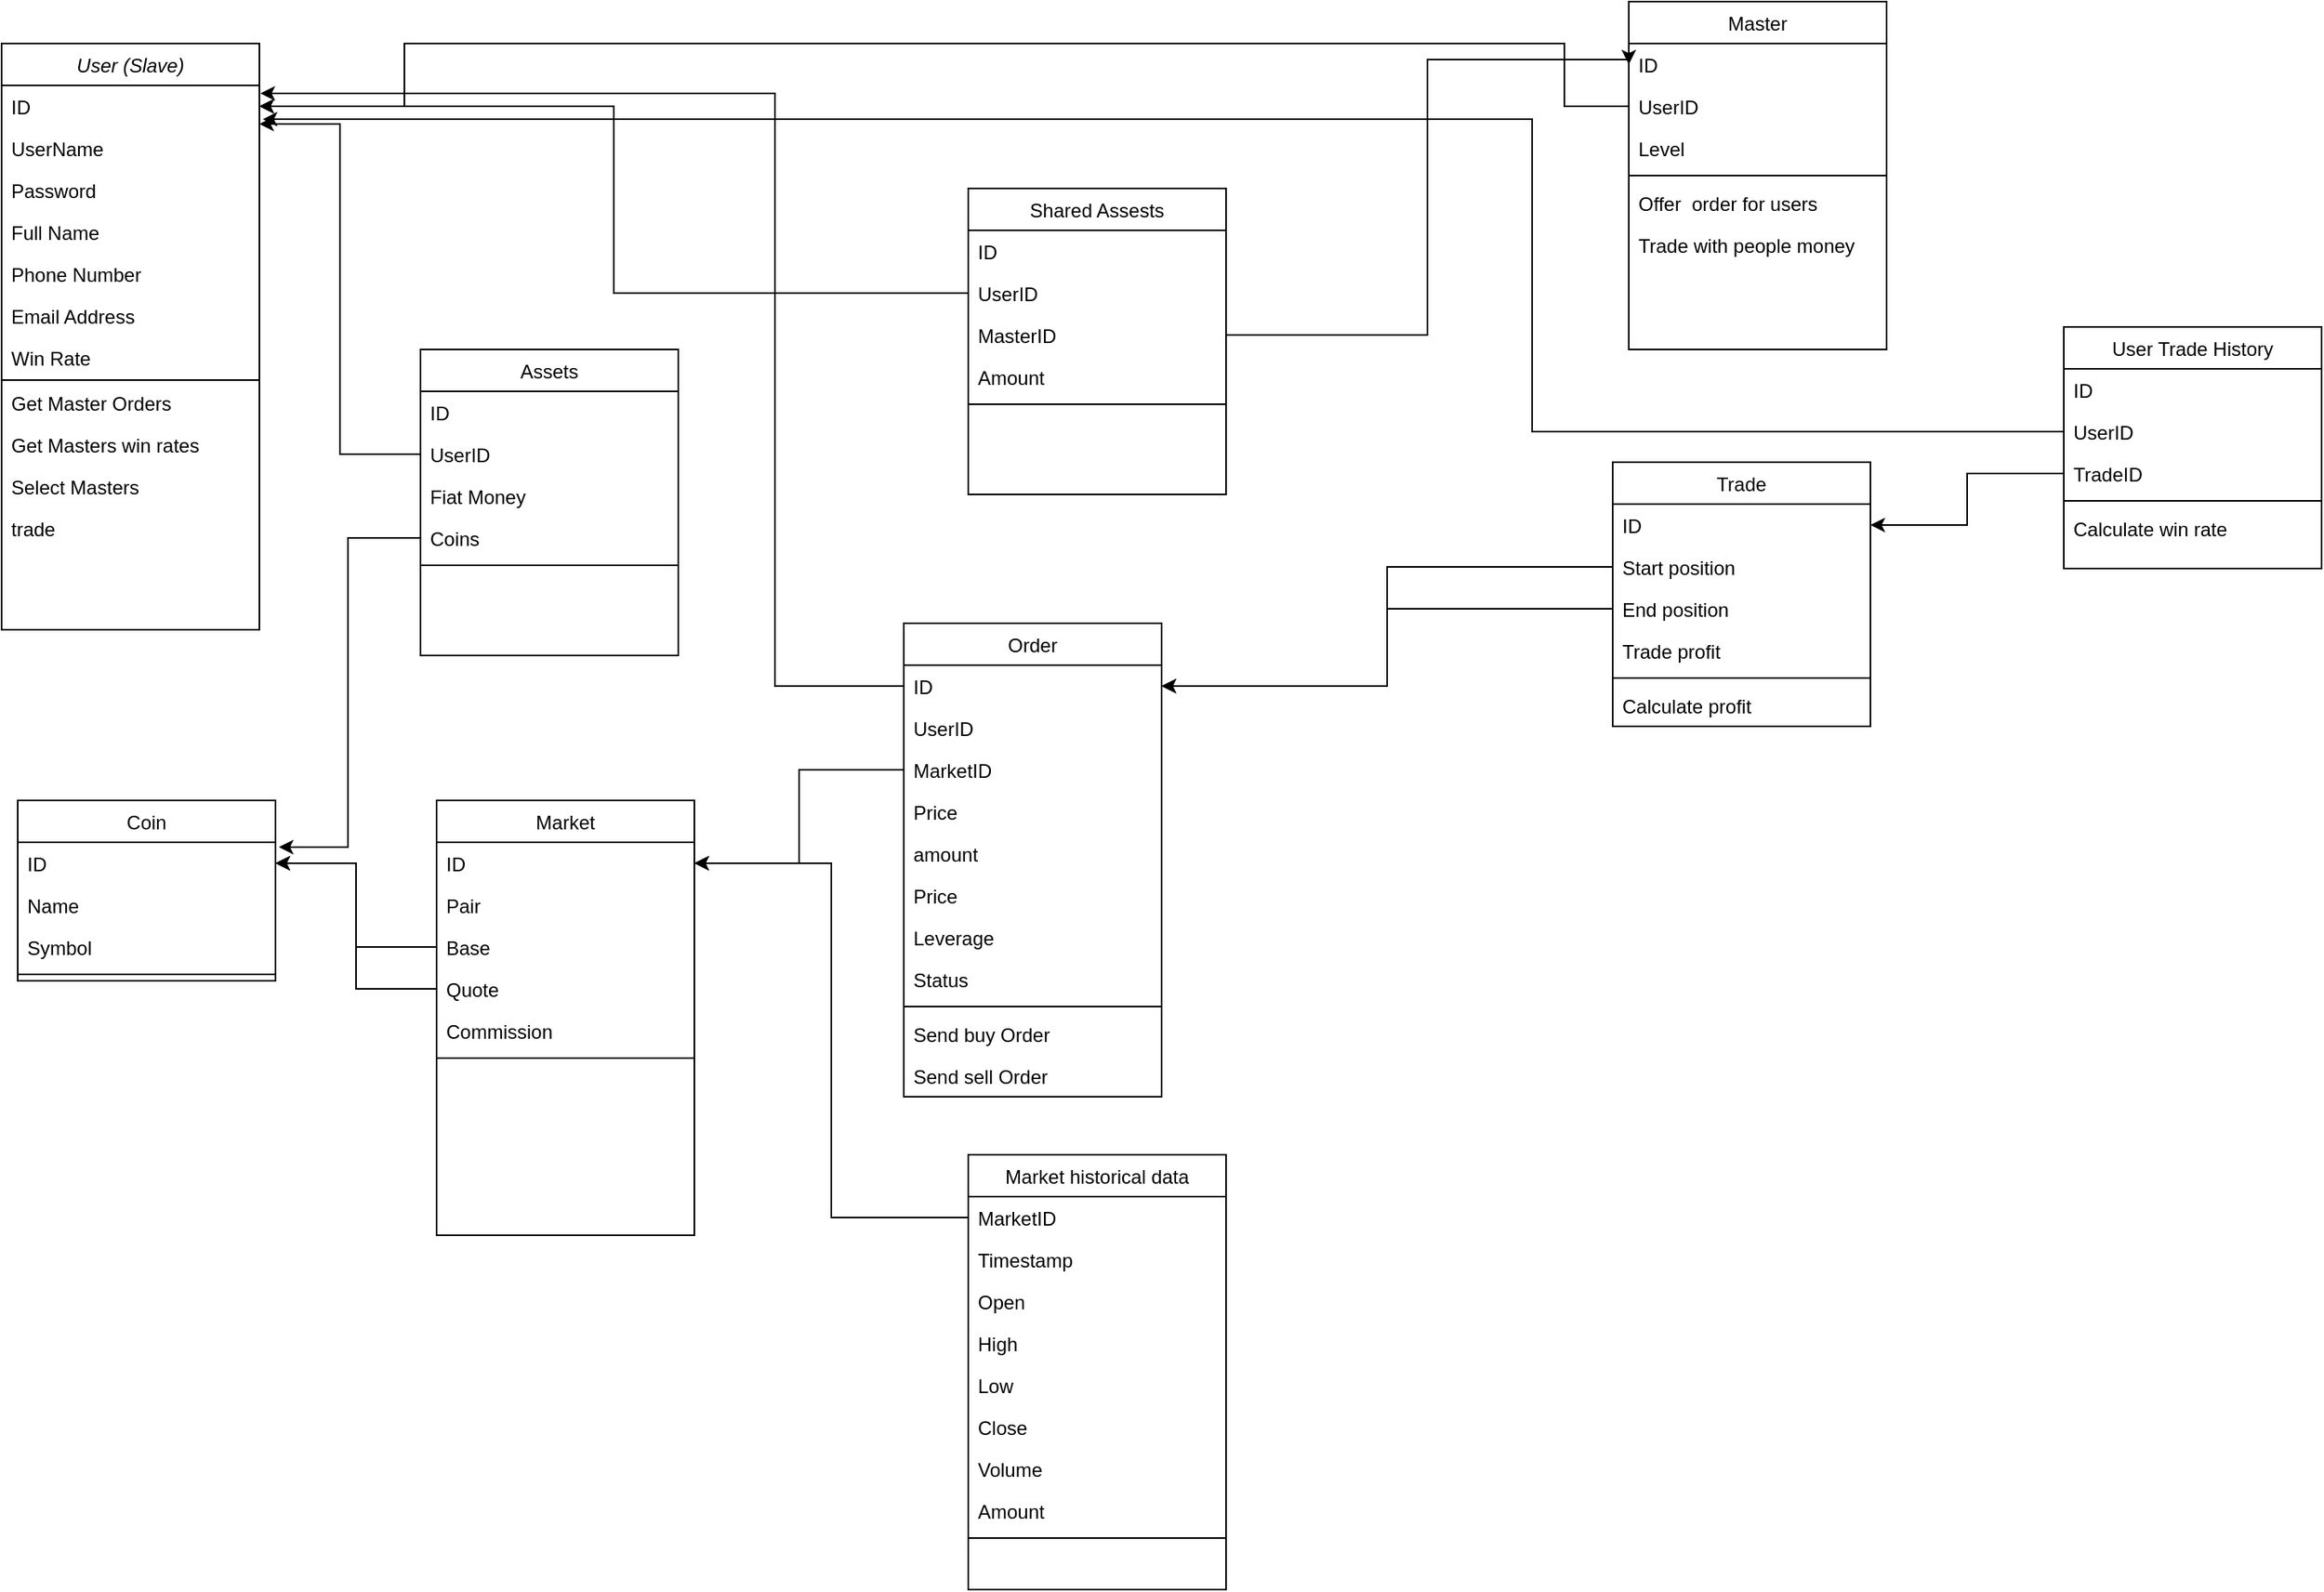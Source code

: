 <mxfile version="18.0.6" type="device"><diagram id="C5RBs43oDa-KdzZeNtuy" name="Page-1"><mxGraphModel dx="1500" dy="976" grid="1" gridSize="10" guides="1" tooltips="1" connect="1" arrows="1" fold="1" page="1" pageScale="1" pageWidth="1654" pageHeight="1169" math="0" shadow="0"><root><mxCell id="WIyWlLk6GJQsqaUBKTNV-0"/><mxCell id="WIyWlLk6GJQsqaUBKTNV-1" parent="WIyWlLk6GJQsqaUBKTNV-0"/><mxCell id="zkfFHV4jXpPFQw0GAbJ--0" value="User (Slave)" style="swimlane;fontStyle=2;align=center;verticalAlign=top;childLayout=stackLayout;horizontal=1;startSize=26;horizontalStack=0;resizeParent=1;resizeLast=0;collapsible=1;marginBottom=0;rounded=0;shadow=0;strokeWidth=1;" parent="WIyWlLk6GJQsqaUBKTNV-1" vertex="1"><mxGeometry x="30" y="60" width="160" height="364" as="geometry"><mxRectangle x="220" y="120" width="160" height="26" as="alternateBounds"/></mxGeometry></mxCell><mxCell id="EXVgKEN-a7nIQpStPh9t-54" value="ID" style="text;align=left;verticalAlign=top;spacingLeft=4;spacingRight=4;overflow=hidden;rotatable=0;points=[[0,0.5],[1,0.5]];portConstraint=eastwest;" vertex="1" parent="zkfFHV4jXpPFQw0GAbJ--0"><mxGeometry y="26" width="160" height="26" as="geometry"/></mxCell><mxCell id="EXVgKEN-a7nIQpStPh9t-4" value="UserName" style="text;align=left;verticalAlign=top;spacingLeft=4;spacingRight=4;overflow=hidden;rotatable=0;points=[[0,0.5],[1,0.5]];portConstraint=eastwest;" vertex="1" parent="zkfFHV4jXpPFQw0GAbJ--0"><mxGeometry y="52" width="160" height="26" as="geometry"/></mxCell><mxCell id="EXVgKEN-a7nIQpStPh9t-3" value="Password" style="text;align=left;verticalAlign=top;spacingLeft=4;spacingRight=4;overflow=hidden;rotatable=0;points=[[0,0.5],[1,0.5]];portConstraint=eastwest;" vertex="1" parent="zkfFHV4jXpPFQw0GAbJ--0"><mxGeometry y="78" width="160" height="26" as="geometry"/></mxCell><mxCell id="zkfFHV4jXpPFQw0GAbJ--2" value="Full Name" style="text;align=left;verticalAlign=top;spacingLeft=4;spacingRight=4;overflow=hidden;rotatable=0;points=[[0,0.5],[1,0.5]];portConstraint=eastwest;rounded=0;shadow=0;html=0;" parent="zkfFHV4jXpPFQw0GAbJ--0" vertex="1"><mxGeometry y="104" width="160" height="26" as="geometry"/></mxCell><mxCell id="EXVgKEN-a7nIQpStPh9t-2" value="Phone Number" style="text;align=left;verticalAlign=top;spacingLeft=4;spacingRight=4;overflow=hidden;rotatable=0;points=[[0,0.5],[1,0.5]];portConstraint=eastwest;rounded=0;shadow=0;html=0;" vertex="1" parent="zkfFHV4jXpPFQw0GAbJ--0"><mxGeometry y="130" width="160" height="26" as="geometry"/></mxCell><mxCell id="zkfFHV4jXpPFQw0GAbJ--3" value="Email Address" style="text;align=left;verticalAlign=top;spacingLeft=4;spacingRight=4;overflow=hidden;rotatable=0;points=[[0,0.5],[1,0.5]];portConstraint=eastwest;rounded=0;shadow=0;html=0;" parent="zkfFHV4jXpPFQw0GAbJ--0" vertex="1"><mxGeometry y="156" width="160" height="26" as="geometry"/></mxCell><mxCell id="EXVgKEN-a7nIQpStPh9t-15" value="Win Rate" style="text;align=left;verticalAlign=top;spacingLeft=4;spacingRight=4;overflow=hidden;rotatable=0;points=[[0,0.5],[1,0.5]];portConstraint=eastwest;rounded=0;shadow=0;html=0;" vertex="1" parent="zkfFHV4jXpPFQw0GAbJ--0"><mxGeometry y="182" width="160" height="26" as="geometry"/></mxCell><mxCell id="zkfFHV4jXpPFQw0GAbJ--4" value="" style="line;html=1;strokeWidth=1;align=left;verticalAlign=middle;spacingTop=-1;spacingLeft=3;spacingRight=3;rotatable=0;labelPosition=right;points=[];portConstraint=eastwest;" parent="zkfFHV4jXpPFQw0GAbJ--0" vertex="1"><mxGeometry y="208" width="160" height="2" as="geometry"/></mxCell><mxCell id="EXVgKEN-a7nIQpStPh9t-106" value="Get Master Orders" style="text;align=left;verticalAlign=top;spacingLeft=4;spacingRight=4;overflow=hidden;rotatable=0;points=[[0,0.5],[1,0.5]];portConstraint=eastwest;rounded=0;shadow=0;html=0;" vertex="1" parent="zkfFHV4jXpPFQw0GAbJ--0"><mxGeometry y="210" width="160" height="26" as="geometry"/></mxCell><mxCell id="EXVgKEN-a7nIQpStPh9t-107" value="Get Masters win rates" style="text;align=left;verticalAlign=top;spacingLeft=4;spacingRight=4;overflow=hidden;rotatable=0;points=[[0,0.5],[1,0.5]];portConstraint=eastwest;rounded=0;shadow=0;html=0;" vertex="1" parent="zkfFHV4jXpPFQw0GAbJ--0"><mxGeometry y="236" width="160" height="26" as="geometry"/></mxCell><mxCell id="EXVgKEN-a7nIQpStPh9t-111" value="Select Masters" style="text;align=left;verticalAlign=top;spacingLeft=4;spacingRight=4;overflow=hidden;rotatable=0;points=[[0,0.5],[1,0.5]];portConstraint=eastwest;rounded=0;shadow=0;html=0;" vertex="1" parent="zkfFHV4jXpPFQw0GAbJ--0"><mxGeometry y="262" width="160" height="26" as="geometry"/></mxCell><mxCell id="EXVgKEN-a7nIQpStPh9t-123" value="trade" style="text;align=left;verticalAlign=top;spacingLeft=4;spacingRight=4;overflow=hidden;rotatable=0;points=[[0,0.5],[1,0.5]];portConstraint=eastwest;rounded=0;shadow=0;html=0;" vertex="1" parent="zkfFHV4jXpPFQw0GAbJ--0"><mxGeometry y="288" width="160" height="26" as="geometry"/></mxCell><mxCell id="zkfFHV4jXpPFQw0GAbJ--13" value="Order" style="swimlane;fontStyle=0;align=center;verticalAlign=top;childLayout=stackLayout;horizontal=1;startSize=26;horizontalStack=0;resizeParent=1;resizeLast=0;collapsible=1;marginBottom=0;rounded=0;shadow=0;strokeWidth=1;" parent="WIyWlLk6GJQsqaUBKTNV-1" vertex="1"><mxGeometry x="590" y="420" width="160" height="294" as="geometry"><mxRectangle x="340" y="380" width="170" height="26" as="alternateBounds"/></mxGeometry></mxCell><mxCell id="zkfFHV4jXpPFQw0GAbJ--14" value="ID" style="text;align=left;verticalAlign=top;spacingLeft=4;spacingRight=4;overflow=hidden;rotatable=0;points=[[0,0.5],[1,0.5]];portConstraint=eastwest;" parent="zkfFHV4jXpPFQw0GAbJ--13" vertex="1"><mxGeometry y="26" width="160" height="26" as="geometry"/></mxCell><mxCell id="EXVgKEN-a7nIQpStPh9t-53" value="UserID" style="text;align=left;verticalAlign=top;spacingLeft=4;spacingRight=4;overflow=hidden;rotatable=0;points=[[0,0.5],[1,0.5]];portConstraint=eastwest;" vertex="1" parent="zkfFHV4jXpPFQw0GAbJ--13"><mxGeometry y="52" width="160" height="26" as="geometry"/></mxCell><mxCell id="EXVgKEN-a7nIQpStPh9t-23" value="MarketID" style="text;align=left;verticalAlign=top;spacingLeft=4;spacingRight=4;overflow=hidden;rotatable=0;points=[[0,0.5],[1,0.5]];portConstraint=eastwest;" vertex="1" parent="zkfFHV4jXpPFQw0GAbJ--13"><mxGeometry y="78" width="160" height="26" as="geometry"/></mxCell><mxCell id="EXVgKEN-a7nIQpStPh9t-19" value="Price" style="text;align=left;verticalAlign=top;spacingLeft=4;spacingRight=4;overflow=hidden;rotatable=0;points=[[0,0.5],[1,0.5]];portConstraint=eastwest;" vertex="1" parent="zkfFHV4jXpPFQw0GAbJ--13"><mxGeometry y="104" width="160" height="26" as="geometry"/></mxCell><mxCell id="EXVgKEN-a7nIQpStPh9t-20" value="amount" style="text;align=left;verticalAlign=top;spacingLeft=4;spacingRight=4;overflow=hidden;rotatable=0;points=[[0,0.5],[1,0.5]];portConstraint=eastwest;" vertex="1" parent="zkfFHV4jXpPFQw0GAbJ--13"><mxGeometry y="130" width="160" height="26" as="geometry"/></mxCell><mxCell id="EXVgKEN-a7nIQpStPh9t-21" value="Price" style="text;align=left;verticalAlign=top;spacingLeft=4;spacingRight=4;overflow=hidden;rotatable=0;points=[[0,0.5],[1,0.5]];portConstraint=eastwest;" vertex="1" parent="zkfFHV4jXpPFQw0GAbJ--13"><mxGeometry y="156" width="160" height="26" as="geometry"/></mxCell><mxCell id="EXVgKEN-a7nIQpStPh9t-22" value="Leverage" style="text;align=left;verticalAlign=top;spacingLeft=4;spacingRight=4;overflow=hidden;rotatable=0;points=[[0,0.5],[1,0.5]];portConstraint=eastwest;" vertex="1" parent="zkfFHV4jXpPFQw0GAbJ--13"><mxGeometry y="182" width="160" height="26" as="geometry"/></mxCell><mxCell id="EXVgKEN-a7nIQpStPh9t-80" value="Status" style="text;align=left;verticalAlign=top;spacingLeft=4;spacingRight=4;overflow=hidden;rotatable=0;points=[[0,0.5],[1,0.5]];portConstraint=eastwest;" vertex="1" parent="zkfFHV4jXpPFQw0GAbJ--13"><mxGeometry y="208" width="160" height="26" as="geometry"/></mxCell><mxCell id="zkfFHV4jXpPFQw0GAbJ--15" value="" style="line;html=1;strokeWidth=1;align=left;verticalAlign=middle;spacingTop=-1;spacingLeft=3;spacingRight=3;rotatable=0;labelPosition=right;points=[];portConstraint=eastwest;" parent="zkfFHV4jXpPFQw0GAbJ--13" vertex="1"><mxGeometry y="234" width="160" height="8" as="geometry"/></mxCell><mxCell id="EXVgKEN-a7nIQpStPh9t-67" value="Send buy Order" style="text;align=left;verticalAlign=top;spacingLeft=4;spacingRight=4;overflow=hidden;rotatable=0;points=[[0,0.5],[1,0.5]];portConstraint=eastwest;" vertex="1" parent="zkfFHV4jXpPFQw0GAbJ--13"><mxGeometry y="242" width="160" height="26" as="geometry"/></mxCell><mxCell id="EXVgKEN-a7nIQpStPh9t-68" value="Send sell Order&#10;" style="text;align=left;verticalAlign=top;spacingLeft=4;spacingRight=4;overflow=hidden;rotatable=0;points=[[0,0.5],[1,0.5]];portConstraint=eastwest;" vertex="1" parent="zkfFHV4jXpPFQw0GAbJ--13"><mxGeometry y="268" width="160" height="26" as="geometry"/></mxCell><mxCell id="zkfFHV4jXpPFQw0GAbJ--17" value="Master" style="swimlane;fontStyle=0;align=center;verticalAlign=top;childLayout=stackLayout;horizontal=1;startSize=26;horizontalStack=0;resizeParent=1;resizeLast=0;collapsible=1;marginBottom=0;rounded=0;shadow=0;strokeWidth=1;" parent="WIyWlLk6GJQsqaUBKTNV-1" vertex="1"><mxGeometry x="1040" y="34" width="160" height="216" as="geometry"><mxRectangle x="550" y="140" width="160" height="26" as="alternateBounds"/></mxGeometry></mxCell><mxCell id="EXVgKEN-a7nIQpStPh9t-56" value="ID" style="text;align=left;verticalAlign=top;spacingLeft=4;spacingRight=4;overflow=hidden;rotatable=0;points=[[0,0.5],[1,0.5]];portConstraint=eastwest;" vertex="1" parent="zkfFHV4jXpPFQw0GAbJ--17"><mxGeometry y="26" width="160" height="26" as="geometry"/></mxCell><mxCell id="EXVgKEN-a7nIQpStPh9t-57" value="UserID" style="text;align=left;verticalAlign=top;spacingLeft=4;spacingRight=4;overflow=hidden;rotatable=0;points=[[0,0.5],[1,0.5]];portConstraint=eastwest;" vertex="1" parent="zkfFHV4jXpPFQw0GAbJ--17"><mxGeometry y="52" width="160" height="26" as="geometry"/></mxCell><mxCell id="EXVgKEN-a7nIQpStPh9t-109" value="Level" style="text;align=left;verticalAlign=top;spacingLeft=4;spacingRight=4;overflow=hidden;rotatable=0;points=[[0,0.5],[1,0.5]];portConstraint=eastwest;" vertex="1" parent="zkfFHV4jXpPFQw0GAbJ--17"><mxGeometry y="78" width="160" height="26" as="geometry"/></mxCell><mxCell id="zkfFHV4jXpPFQw0GAbJ--23" value="" style="line;html=1;strokeWidth=1;align=left;verticalAlign=middle;spacingTop=-1;spacingLeft=3;spacingRight=3;rotatable=0;labelPosition=right;points=[];portConstraint=eastwest;" parent="zkfFHV4jXpPFQw0GAbJ--17" vertex="1"><mxGeometry y="104" width="160" height="8" as="geometry"/></mxCell><mxCell id="EXVgKEN-a7nIQpStPh9t-121" value="Offer  order for users" style="text;align=left;verticalAlign=top;spacingLeft=4;spacingRight=4;overflow=hidden;rotatable=0;points=[[0,0.5],[1,0.5]];portConstraint=eastwest;" vertex="1" parent="zkfFHV4jXpPFQw0GAbJ--17"><mxGeometry y="112" width="160" height="26" as="geometry"/></mxCell><mxCell id="EXVgKEN-a7nIQpStPh9t-122" value="Trade with people money" style="text;align=left;verticalAlign=top;spacingLeft=4;spacingRight=4;overflow=hidden;rotatable=0;points=[[0,0.5],[1,0.5]];portConstraint=eastwest;" vertex="1" parent="zkfFHV4jXpPFQw0GAbJ--17"><mxGeometry y="138" width="160" height="26" as="geometry"/></mxCell><mxCell id="EXVgKEN-a7nIQpStPh9t-24" value="Coin" style="swimlane;fontStyle=0;align=center;verticalAlign=top;childLayout=stackLayout;horizontal=1;startSize=26;horizontalStack=0;resizeParent=1;resizeLast=0;collapsible=1;marginBottom=0;rounded=0;shadow=0;strokeWidth=1;" vertex="1" parent="WIyWlLk6GJQsqaUBKTNV-1"><mxGeometry x="40" y="530" width="160" height="112" as="geometry"><mxRectangle x="130" y="380" width="160" height="26" as="alternateBounds"/></mxGeometry></mxCell><mxCell id="EXVgKEN-a7nIQpStPh9t-25" value="ID" style="text;align=left;verticalAlign=top;spacingLeft=4;spacingRight=4;overflow=hidden;rotatable=0;points=[[0,0.5],[1,0.5]];portConstraint=eastwest;" vertex="1" parent="EXVgKEN-a7nIQpStPh9t-24"><mxGeometry y="26" width="160" height="26" as="geometry"/></mxCell><mxCell id="EXVgKEN-a7nIQpStPh9t-26" value="Name" style="text;align=left;verticalAlign=top;spacingLeft=4;spacingRight=4;overflow=hidden;rotatable=0;points=[[0,0.5],[1,0.5]];portConstraint=eastwest;" vertex="1" parent="EXVgKEN-a7nIQpStPh9t-24"><mxGeometry y="52" width="160" height="26" as="geometry"/></mxCell><mxCell id="EXVgKEN-a7nIQpStPh9t-27" value="Symbol" style="text;align=left;verticalAlign=top;spacingLeft=4;spacingRight=4;overflow=hidden;rotatable=0;points=[[0,0.5],[1,0.5]];portConstraint=eastwest;" vertex="1" parent="EXVgKEN-a7nIQpStPh9t-24"><mxGeometry y="78" width="160" height="26" as="geometry"/></mxCell><mxCell id="EXVgKEN-a7nIQpStPh9t-28" value="" style="line;html=1;strokeWidth=1;align=left;verticalAlign=middle;spacingTop=-1;spacingLeft=3;spacingRight=3;rotatable=0;labelPosition=right;points=[];portConstraint=eastwest;" vertex="1" parent="EXVgKEN-a7nIQpStPh9t-24"><mxGeometry y="104" width="160" height="8" as="geometry"/></mxCell><mxCell id="EXVgKEN-a7nIQpStPh9t-29" value="Market" style="swimlane;fontStyle=0;align=center;verticalAlign=top;childLayout=stackLayout;horizontal=1;startSize=26;horizontalStack=0;resizeParent=1;resizeLast=0;collapsible=1;marginBottom=0;rounded=0;shadow=0;strokeWidth=1;" vertex="1" parent="WIyWlLk6GJQsqaUBKTNV-1"><mxGeometry x="300" y="530" width="160" height="270" as="geometry"><mxRectangle x="130" y="380" width="160" height="26" as="alternateBounds"/></mxGeometry></mxCell><mxCell id="EXVgKEN-a7nIQpStPh9t-30" value="ID" style="text;align=left;verticalAlign=top;spacingLeft=4;spacingRight=4;overflow=hidden;rotatable=0;points=[[0,0.5],[1,0.5]];portConstraint=eastwest;" vertex="1" parent="EXVgKEN-a7nIQpStPh9t-29"><mxGeometry y="26" width="160" height="26" as="geometry"/></mxCell><mxCell id="EXVgKEN-a7nIQpStPh9t-31" value="Pair" style="text;align=left;verticalAlign=top;spacingLeft=4;spacingRight=4;overflow=hidden;rotatable=0;points=[[0,0.5],[1,0.5]];portConstraint=eastwest;" vertex="1" parent="EXVgKEN-a7nIQpStPh9t-29"><mxGeometry y="52" width="160" height="26" as="geometry"/></mxCell><mxCell id="EXVgKEN-a7nIQpStPh9t-32" value="Base" style="text;align=left;verticalAlign=top;spacingLeft=4;spacingRight=4;overflow=hidden;rotatable=0;points=[[0,0.5],[1,0.5]];portConstraint=eastwest;" vertex="1" parent="EXVgKEN-a7nIQpStPh9t-29"><mxGeometry y="78" width="160" height="26" as="geometry"/></mxCell><mxCell id="EXVgKEN-a7nIQpStPh9t-34" value="Quote" style="text;align=left;verticalAlign=top;spacingLeft=4;spacingRight=4;overflow=hidden;rotatable=0;points=[[0,0.5],[1,0.5]];portConstraint=eastwest;" vertex="1" parent="EXVgKEN-a7nIQpStPh9t-29"><mxGeometry y="104" width="160" height="26" as="geometry"/></mxCell><mxCell id="EXVgKEN-a7nIQpStPh9t-47" value="Commission" style="text;align=left;verticalAlign=top;spacingLeft=4;spacingRight=4;overflow=hidden;rotatable=0;points=[[0,0.5],[1,0.5]];portConstraint=eastwest;" vertex="1" parent="EXVgKEN-a7nIQpStPh9t-29"><mxGeometry y="130" width="160" height="26" as="geometry"/></mxCell><mxCell id="EXVgKEN-a7nIQpStPh9t-33" value="" style="line;html=1;strokeWidth=1;align=left;verticalAlign=middle;spacingTop=-1;spacingLeft=3;spacingRight=3;rotatable=0;labelPosition=right;points=[];portConstraint=eastwest;" vertex="1" parent="EXVgKEN-a7nIQpStPh9t-29"><mxGeometry y="156" width="160" height="8" as="geometry"/></mxCell><mxCell id="EXVgKEN-a7nIQpStPh9t-48" style="edgeStyle=orthogonalEdgeStyle;rounded=0;orthogonalLoop=1;jettySize=auto;html=1;entryX=1;entryY=0.5;entryDx=0;entryDy=0;" edge="1" parent="WIyWlLk6GJQsqaUBKTNV-1" source="EXVgKEN-a7nIQpStPh9t-32" target="EXVgKEN-a7nIQpStPh9t-25"><mxGeometry relative="1" as="geometry"><mxPoint x="250" y="569" as="targetPoint"/></mxGeometry></mxCell><mxCell id="EXVgKEN-a7nIQpStPh9t-49" style="edgeStyle=orthogonalEdgeStyle;rounded=0;orthogonalLoop=1;jettySize=auto;html=1;entryX=1;entryY=0.5;entryDx=0;entryDy=0;" edge="1" parent="WIyWlLk6GJQsqaUBKTNV-1" source="EXVgKEN-a7nIQpStPh9t-34" target="EXVgKEN-a7nIQpStPh9t-25"><mxGeometry relative="1" as="geometry"><mxPoint x="230" y="590" as="targetPoint"/></mxGeometry></mxCell><mxCell id="EXVgKEN-a7nIQpStPh9t-50" style="edgeStyle=orthogonalEdgeStyle;rounded=0;orthogonalLoop=1;jettySize=auto;html=1;entryX=1;entryY=0.5;entryDx=0;entryDy=0;" edge="1" parent="WIyWlLk6GJQsqaUBKTNV-1" source="EXVgKEN-a7nIQpStPh9t-23" target="EXVgKEN-a7nIQpStPh9t-30"><mxGeometry relative="1" as="geometry"><mxPoint x="480" y="580" as="targetPoint"/></mxGeometry></mxCell><mxCell id="EXVgKEN-a7nIQpStPh9t-55" style="edgeStyle=orthogonalEdgeStyle;rounded=0;orthogonalLoop=1;jettySize=auto;html=1;entryX=1.004;entryY=0.192;entryDx=0;entryDy=0;entryPerimeter=0;exitX=0;exitY=0.5;exitDx=0;exitDy=0;" edge="1" parent="WIyWlLk6GJQsqaUBKTNV-1" source="zkfFHV4jXpPFQw0GAbJ--14" target="EXVgKEN-a7nIQpStPh9t-54"><mxGeometry relative="1" as="geometry"><mxPoint x="240" y="99" as="targetPoint"/><Array as="points"><mxPoint x="510" y="459"/><mxPoint x="510" y="91"/></Array></mxGeometry></mxCell><mxCell id="EXVgKEN-a7nIQpStPh9t-58" style="edgeStyle=orthogonalEdgeStyle;rounded=0;orthogonalLoop=1;jettySize=auto;html=1;entryX=1;entryY=0.5;entryDx=0;entryDy=0;exitX=0;exitY=0.5;exitDx=0;exitDy=0;" edge="1" parent="WIyWlLk6GJQsqaUBKTNV-1" source="EXVgKEN-a7nIQpStPh9t-57" target="EXVgKEN-a7nIQpStPh9t-54"><mxGeometry relative="1" as="geometry"><Array as="points"><mxPoint x="1000" y="99"/><mxPoint x="1000" y="60"/><mxPoint x="280" y="60"/><mxPoint x="280" y="99"/></Array></mxGeometry></mxCell><mxCell id="EXVgKEN-a7nIQpStPh9t-59" value="Assets" style="swimlane;fontStyle=0;align=center;verticalAlign=top;childLayout=stackLayout;horizontal=1;startSize=26;horizontalStack=0;resizeParent=1;resizeLast=0;collapsible=1;marginBottom=0;rounded=0;shadow=0;strokeWidth=1;" vertex="1" parent="WIyWlLk6GJQsqaUBKTNV-1"><mxGeometry x="290" y="250" width="160" height="190" as="geometry"><mxRectangle x="130" y="380" width="160" height="26" as="alternateBounds"/></mxGeometry></mxCell><mxCell id="EXVgKEN-a7nIQpStPh9t-60" value="ID" style="text;align=left;verticalAlign=top;spacingLeft=4;spacingRight=4;overflow=hidden;rotatable=0;points=[[0,0.5],[1,0.5]];portConstraint=eastwest;" vertex="1" parent="EXVgKEN-a7nIQpStPh9t-59"><mxGeometry y="26" width="160" height="26" as="geometry"/></mxCell><mxCell id="EXVgKEN-a7nIQpStPh9t-64" value="UserID" style="text;align=left;verticalAlign=top;spacingLeft=4;spacingRight=4;overflow=hidden;rotatable=0;points=[[0,0.5],[1,0.5]];portConstraint=eastwest;" vertex="1" parent="EXVgKEN-a7nIQpStPh9t-59"><mxGeometry y="52" width="160" height="26" as="geometry"/></mxCell><mxCell id="EXVgKEN-a7nIQpStPh9t-61" value="Fiat Money" style="text;align=left;verticalAlign=top;spacingLeft=4;spacingRight=4;overflow=hidden;rotatable=0;points=[[0,0.5],[1,0.5]];portConstraint=eastwest;" vertex="1" parent="EXVgKEN-a7nIQpStPh9t-59"><mxGeometry y="78" width="160" height="26" as="geometry"/></mxCell><mxCell id="EXVgKEN-a7nIQpStPh9t-62" value="Coins" style="text;align=left;verticalAlign=top;spacingLeft=4;spacingRight=4;overflow=hidden;rotatable=0;points=[[0,0.5],[1,0.5]];portConstraint=eastwest;" vertex="1" parent="EXVgKEN-a7nIQpStPh9t-59"><mxGeometry y="104" width="160" height="26" as="geometry"/></mxCell><mxCell id="EXVgKEN-a7nIQpStPh9t-63" value="" style="line;html=1;strokeWidth=1;align=left;verticalAlign=middle;spacingTop=-1;spacingLeft=3;spacingRight=3;rotatable=0;labelPosition=right;points=[];portConstraint=eastwest;" vertex="1" parent="EXVgKEN-a7nIQpStPh9t-59"><mxGeometry y="130" width="160" height="8" as="geometry"/></mxCell><mxCell id="EXVgKEN-a7nIQpStPh9t-65" style="edgeStyle=orthogonalEdgeStyle;rounded=0;orthogonalLoop=1;jettySize=auto;html=1;entryX=1;entryY=0.923;entryDx=0;entryDy=0;entryPerimeter=0;" edge="1" parent="WIyWlLk6GJQsqaUBKTNV-1" source="EXVgKEN-a7nIQpStPh9t-64" target="EXVgKEN-a7nIQpStPh9t-54"><mxGeometry relative="1" as="geometry"/></mxCell><mxCell id="EXVgKEN-a7nIQpStPh9t-66" style="edgeStyle=orthogonalEdgeStyle;rounded=0;orthogonalLoop=1;jettySize=auto;html=1;entryX=1.013;entryY=0.115;entryDx=0;entryDy=0;entryPerimeter=0;" edge="1" parent="WIyWlLk6GJQsqaUBKTNV-1" source="EXVgKEN-a7nIQpStPh9t-62" target="EXVgKEN-a7nIQpStPh9t-25"><mxGeometry relative="1" as="geometry"><mxPoint x="210" y="520" as="targetPoint"/></mxGeometry></mxCell><mxCell id="EXVgKEN-a7nIQpStPh9t-69" value="Trade" style="swimlane;fontStyle=0;align=center;verticalAlign=top;childLayout=stackLayout;horizontal=1;startSize=26;horizontalStack=0;resizeParent=1;resizeLast=0;collapsible=1;marginBottom=0;rounded=0;shadow=0;strokeWidth=1;" vertex="1" parent="WIyWlLk6GJQsqaUBKTNV-1"><mxGeometry x="1030" y="320" width="160" height="164" as="geometry"><mxRectangle x="340" y="380" width="170" height="26" as="alternateBounds"/></mxGeometry></mxCell><mxCell id="EXVgKEN-a7nIQpStPh9t-70" value="ID" style="text;align=left;verticalAlign=top;spacingLeft=4;spacingRight=4;overflow=hidden;rotatable=0;points=[[0,0.5],[1,0.5]];portConstraint=eastwest;" vertex="1" parent="EXVgKEN-a7nIQpStPh9t-69"><mxGeometry y="26" width="160" height="26" as="geometry"/></mxCell><mxCell id="EXVgKEN-a7nIQpStPh9t-71" value="Start position" style="text;align=left;verticalAlign=top;spacingLeft=4;spacingRight=4;overflow=hidden;rotatable=0;points=[[0,0.5],[1,0.5]];portConstraint=eastwest;" vertex="1" parent="EXVgKEN-a7nIQpStPh9t-69"><mxGeometry y="52" width="160" height="26" as="geometry"/></mxCell><mxCell id="EXVgKEN-a7nIQpStPh9t-72" value="End position" style="text;align=left;verticalAlign=top;spacingLeft=4;spacingRight=4;overflow=hidden;rotatable=0;points=[[0,0.5],[1,0.5]];portConstraint=eastwest;" vertex="1" parent="EXVgKEN-a7nIQpStPh9t-69"><mxGeometry y="78" width="160" height="26" as="geometry"/></mxCell><mxCell id="EXVgKEN-a7nIQpStPh9t-91" value="Trade profit" style="text;align=left;verticalAlign=top;spacingLeft=4;spacingRight=4;overflow=hidden;rotatable=0;points=[[0,0.5],[1,0.5]];portConstraint=eastwest;" vertex="1" parent="EXVgKEN-a7nIQpStPh9t-69"><mxGeometry y="104" width="160" height="26" as="geometry"/></mxCell><mxCell id="EXVgKEN-a7nIQpStPh9t-77" value="" style="line;html=1;strokeWidth=1;align=left;verticalAlign=middle;spacingTop=-1;spacingLeft=3;spacingRight=3;rotatable=0;labelPosition=right;points=[];portConstraint=eastwest;" vertex="1" parent="EXVgKEN-a7nIQpStPh9t-69"><mxGeometry y="130" width="160" height="8" as="geometry"/></mxCell><mxCell id="EXVgKEN-a7nIQpStPh9t-81" value="Calculate profit" style="text;align=left;verticalAlign=top;spacingLeft=4;spacingRight=4;overflow=hidden;rotatable=0;points=[[0,0.5],[1,0.5]];portConstraint=eastwest;" vertex="1" parent="EXVgKEN-a7nIQpStPh9t-69"><mxGeometry y="138" width="160" height="26" as="geometry"/></mxCell><mxCell id="EXVgKEN-a7nIQpStPh9t-83" style="edgeStyle=orthogonalEdgeStyle;rounded=0;orthogonalLoop=1;jettySize=auto;html=1;entryX=1;entryY=0.5;entryDx=0;entryDy=0;" edge="1" parent="WIyWlLk6GJQsqaUBKTNV-1" source="EXVgKEN-a7nIQpStPh9t-72" target="zkfFHV4jXpPFQw0GAbJ--14"><mxGeometry relative="1" as="geometry"/></mxCell><mxCell id="EXVgKEN-a7nIQpStPh9t-84" style="edgeStyle=orthogonalEdgeStyle;rounded=0;orthogonalLoop=1;jettySize=auto;html=1;entryX=1;entryY=0.5;entryDx=0;entryDy=0;" edge="1" parent="WIyWlLk6GJQsqaUBKTNV-1" source="EXVgKEN-a7nIQpStPh9t-71" target="zkfFHV4jXpPFQw0GAbJ--14"><mxGeometry relative="1" as="geometry"/></mxCell><mxCell id="EXVgKEN-a7nIQpStPh9t-85" value="User Trade History" style="swimlane;fontStyle=0;align=center;verticalAlign=top;childLayout=stackLayout;horizontal=1;startSize=26;horizontalStack=0;resizeParent=1;resizeLast=0;collapsible=1;marginBottom=0;rounded=0;shadow=0;strokeWidth=1;" vertex="1" parent="WIyWlLk6GJQsqaUBKTNV-1"><mxGeometry x="1310" y="236" width="160" height="150" as="geometry"><mxRectangle x="340" y="380" width="170" height="26" as="alternateBounds"/></mxGeometry></mxCell><mxCell id="EXVgKEN-a7nIQpStPh9t-86" value="ID" style="text;align=left;verticalAlign=top;spacingLeft=4;spacingRight=4;overflow=hidden;rotatable=0;points=[[0,0.5],[1,0.5]];portConstraint=eastwest;" vertex="1" parent="EXVgKEN-a7nIQpStPh9t-85"><mxGeometry y="26" width="160" height="26" as="geometry"/></mxCell><mxCell id="EXVgKEN-a7nIQpStPh9t-87" value="UserID" style="text;align=left;verticalAlign=top;spacingLeft=4;spacingRight=4;overflow=hidden;rotatable=0;points=[[0,0.5],[1,0.5]];portConstraint=eastwest;" vertex="1" parent="EXVgKEN-a7nIQpStPh9t-85"><mxGeometry y="52" width="160" height="26" as="geometry"/></mxCell><mxCell id="EXVgKEN-a7nIQpStPh9t-88" value="TradeID" style="text;align=left;verticalAlign=top;spacingLeft=4;spacingRight=4;overflow=hidden;rotatable=0;points=[[0,0.5],[1,0.5]];portConstraint=eastwest;" vertex="1" parent="EXVgKEN-a7nIQpStPh9t-85"><mxGeometry y="78" width="160" height="26" as="geometry"/></mxCell><mxCell id="EXVgKEN-a7nIQpStPh9t-89" value="" style="line;html=1;strokeWidth=1;align=left;verticalAlign=middle;spacingTop=-1;spacingLeft=3;spacingRight=3;rotatable=0;labelPosition=right;points=[];portConstraint=eastwest;" vertex="1" parent="EXVgKEN-a7nIQpStPh9t-85"><mxGeometry y="104" width="160" height="8" as="geometry"/></mxCell><mxCell id="EXVgKEN-a7nIQpStPh9t-90" value="Calculate win rate" style="text;align=left;verticalAlign=top;spacingLeft=4;spacingRight=4;overflow=hidden;rotatable=0;points=[[0,0.5],[1,0.5]];portConstraint=eastwest;" vertex="1" parent="EXVgKEN-a7nIQpStPh9t-85"><mxGeometry y="112" width="160" height="26" as="geometry"/></mxCell><mxCell id="EXVgKEN-a7nIQpStPh9t-92" value="Market historical data" style="swimlane;fontStyle=0;align=center;verticalAlign=top;childLayout=stackLayout;horizontal=1;startSize=26;horizontalStack=0;resizeParent=1;resizeLast=0;collapsible=1;marginBottom=0;rounded=0;shadow=0;strokeWidth=1;" vertex="1" parent="WIyWlLk6GJQsqaUBKTNV-1"><mxGeometry x="630" y="750" width="160" height="270" as="geometry"><mxRectangle x="130" y="380" width="160" height="26" as="alternateBounds"/></mxGeometry></mxCell><mxCell id="EXVgKEN-a7nIQpStPh9t-93" value="MarketID" style="text;align=left;verticalAlign=top;spacingLeft=4;spacingRight=4;overflow=hidden;rotatable=0;points=[[0,0.5],[1,0.5]];portConstraint=eastwest;" vertex="1" parent="EXVgKEN-a7nIQpStPh9t-92"><mxGeometry y="26" width="160" height="26" as="geometry"/></mxCell><mxCell id="EXVgKEN-a7nIQpStPh9t-94" value="Timestamp" style="text;align=left;verticalAlign=top;spacingLeft=4;spacingRight=4;overflow=hidden;rotatable=0;points=[[0,0.5],[1,0.5]];portConstraint=eastwest;" vertex="1" parent="EXVgKEN-a7nIQpStPh9t-92"><mxGeometry y="52" width="160" height="26" as="geometry"/></mxCell><mxCell id="EXVgKEN-a7nIQpStPh9t-95" value="Open" style="text;align=left;verticalAlign=top;spacingLeft=4;spacingRight=4;overflow=hidden;rotatable=0;points=[[0,0.5],[1,0.5]];portConstraint=eastwest;" vertex="1" parent="EXVgKEN-a7nIQpStPh9t-92"><mxGeometry y="78" width="160" height="26" as="geometry"/></mxCell><mxCell id="EXVgKEN-a7nIQpStPh9t-96" value="High" style="text;align=left;verticalAlign=top;spacingLeft=4;spacingRight=4;overflow=hidden;rotatable=0;points=[[0,0.5],[1,0.5]];portConstraint=eastwest;" vertex="1" parent="EXVgKEN-a7nIQpStPh9t-92"><mxGeometry y="104" width="160" height="26" as="geometry"/></mxCell><mxCell id="EXVgKEN-a7nIQpStPh9t-97" value="Low" style="text;align=left;verticalAlign=top;spacingLeft=4;spacingRight=4;overflow=hidden;rotatable=0;points=[[0,0.5],[1,0.5]];portConstraint=eastwest;" vertex="1" parent="EXVgKEN-a7nIQpStPh9t-92"><mxGeometry y="130" width="160" height="26" as="geometry"/></mxCell><mxCell id="EXVgKEN-a7nIQpStPh9t-99" value="Close" style="text;align=left;verticalAlign=top;spacingLeft=4;spacingRight=4;overflow=hidden;rotatable=0;points=[[0,0.5],[1,0.5]];portConstraint=eastwest;" vertex="1" parent="EXVgKEN-a7nIQpStPh9t-92"><mxGeometry y="156" width="160" height="26" as="geometry"/></mxCell><mxCell id="EXVgKEN-a7nIQpStPh9t-100" value="Volume" style="text;align=left;verticalAlign=top;spacingLeft=4;spacingRight=4;overflow=hidden;rotatable=0;points=[[0,0.5],[1,0.5]];portConstraint=eastwest;" vertex="1" parent="EXVgKEN-a7nIQpStPh9t-92"><mxGeometry y="182" width="160" height="26" as="geometry"/></mxCell><mxCell id="EXVgKEN-a7nIQpStPh9t-101" value="Amount" style="text;align=left;verticalAlign=top;spacingLeft=4;spacingRight=4;overflow=hidden;rotatable=0;points=[[0,0.5],[1,0.5]];portConstraint=eastwest;" vertex="1" parent="EXVgKEN-a7nIQpStPh9t-92"><mxGeometry y="208" width="160" height="26" as="geometry"/></mxCell><mxCell id="EXVgKEN-a7nIQpStPh9t-98" value="" style="line;html=1;strokeWidth=1;align=left;verticalAlign=middle;spacingTop=-1;spacingLeft=3;spacingRight=3;rotatable=0;labelPosition=right;points=[];portConstraint=eastwest;" vertex="1" parent="EXVgKEN-a7nIQpStPh9t-92"><mxGeometry y="234" width="160" height="8" as="geometry"/></mxCell><mxCell id="EXVgKEN-a7nIQpStPh9t-102" style="edgeStyle=orthogonalEdgeStyle;rounded=0;orthogonalLoop=1;jettySize=auto;html=1;entryX=1;entryY=0.5;entryDx=0;entryDy=0;" edge="1" parent="WIyWlLk6GJQsqaUBKTNV-1" source="EXVgKEN-a7nIQpStPh9t-93" target="EXVgKEN-a7nIQpStPh9t-30"><mxGeometry relative="1" as="geometry"/></mxCell><mxCell id="EXVgKEN-a7nIQpStPh9t-104" style="edgeStyle=orthogonalEdgeStyle;rounded=0;orthogonalLoop=1;jettySize=auto;html=1;entryX=1.013;entryY=0.808;entryDx=0;entryDy=0;entryPerimeter=0;" edge="1" parent="WIyWlLk6GJQsqaUBKTNV-1" source="EXVgKEN-a7nIQpStPh9t-87" target="EXVgKEN-a7nIQpStPh9t-54"><mxGeometry relative="1" as="geometry"><Array as="points"><mxPoint x="980" y="301"/><mxPoint x="980" y="107"/></Array></mxGeometry></mxCell><mxCell id="EXVgKEN-a7nIQpStPh9t-110" style="edgeStyle=orthogonalEdgeStyle;rounded=0;orthogonalLoop=1;jettySize=auto;html=1;" edge="1" parent="WIyWlLk6GJQsqaUBKTNV-1" source="EXVgKEN-a7nIQpStPh9t-88" target="EXVgKEN-a7nIQpStPh9t-70"><mxGeometry relative="1" as="geometry"/></mxCell><mxCell id="EXVgKEN-a7nIQpStPh9t-113" value="Shared Assests" style="swimlane;fontStyle=0;align=center;verticalAlign=top;childLayout=stackLayout;horizontal=1;startSize=26;horizontalStack=0;resizeParent=1;resizeLast=0;collapsible=1;marginBottom=0;rounded=0;shadow=0;strokeWidth=1;" vertex="1" parent="WIyWlLk6GJQsqaUBKTNV-1"><mxGeometry x="630" y="150" width="160" height="190" as="geometry"><mxRectangle x="130" y="380" width="160" height="26" as="alternateBounds"/></mxGeometry></mxCell><mxCell id="EXVgKEN-a7nIQpStPh9t-114" value="ID" style="text;align=left;verticalAlign=top;spacingLeft=4;spacingRight=4;overflow=hidden;rotatable=0;points=[[0,0.5],[1,0.5]];portConstraint=eastwest;" vertex="1" parent="EXVgKEN-a7nIQpStPh9t-113"><mxGeometry y="26" width="160" height="26" as="geometry"/></mxCell><mxCell id="EXVgKEN-a7nIQpStPh9t-115" value="UserID" style="text;align=left;verticalAlign=top;spacingLeft=4;spacingRight=4;overflow=hidden;rotatable=0;points=[[0,0.5],[1,0.5]];portConstraint=eastwest;" vertex="1" parent="EXVgKEN-a7nIQpStPh9t-113"><mxGeometry y="52" width="160" height="26" as="geometry"/></mxCell><mxCell id="EXVgKEN-a7nIQpStPh9t-116" value="MasterID" style="text;align=left;verticalAlign=top;spacingLeft=4;spacingRight=4;overflow=hidden;rotatable=0;points=[[0,0.5],[1,0.5]];portConstraint=eastwest;" vertex="1" parent="EXVgKEN-a7nIQpStPh9t-113"><mxGeometry y="78" width="160" height="26" as="geometry"/></mxCell><mxCell id="EXVgKEN-a7nIQpStPh9t-117" value="Amount" style="text;align=left;verticalAlign=top;spacingLeft=4;spacingRight=4;overflow=hidden;rotatable=0;points=[[0,0.5],[1,0.5]];portConstraint=eastwest;" vertex="1" parent="EXVgKEN-a7nIQpStPh9t-113"><mxGeometry y="104" width="160" height="26" as="geometry"/></mxCell><mxCell id="EXVgKEN-a7nIQpStPh9t-118" value="" style="line;html=1;strokeWidth=1;align=left;verticalAlign=middle;spacingTop=-1;spacingLeft=3;spacingRight=3;rotatable=0;labelPosition=right;points=[];portConstraint=eastwest;" vertex="1" parent="EXVgKEN-a7nIQpStPh9t-113"><mxGeometry y="130" width="160" height="8" as="geometry"/></mxCell><mxCell id="EXVgKEN-a7nIQpStPh9t-119" style="edgeStyle=orthogonalEdgeStyle;rounded=0;orthogonalLoop=1;jettySize=auto;html=1;entryX=0;entryY=0.5;entryDx=0;entryDy=0;" edge="1" parent="WIyWlLk6GJQsqaUBKTNV-1" source="EXVgKEN-a7nIQpStPh9t-116" target="EXVgKEN-a7nIQpStPh9t-56"><mxGeometry relative="1" as="geometry"><Array as="points"><mxPoint x="915" y="241"/><mxPoint x="915" y="70"/><mxPoint x="1040" y="70"/></Array></mxGeometry></mxCell><mxCell id="EXVgKEN-a7nIQpStPh9t-120" style="edgeStyle=orthogonalEdgeStyle;rounded=0;orthogonalLoop=1;jettySize=auto;html=1;entryX=1;entryY=0.5;entryDx=0;entryDy=0;" edge="1" parent="WIyWlLk6GJQsqaUBKTNV-1" source="EXVgKEN-a7nIQpStPh9t-115" target="EXVgKEN-a7nIQpStPh9t-54"><mxGeometry relative="1" as="geometry"/></mxCell></root></mxGraphModel></diagram></mxfile>